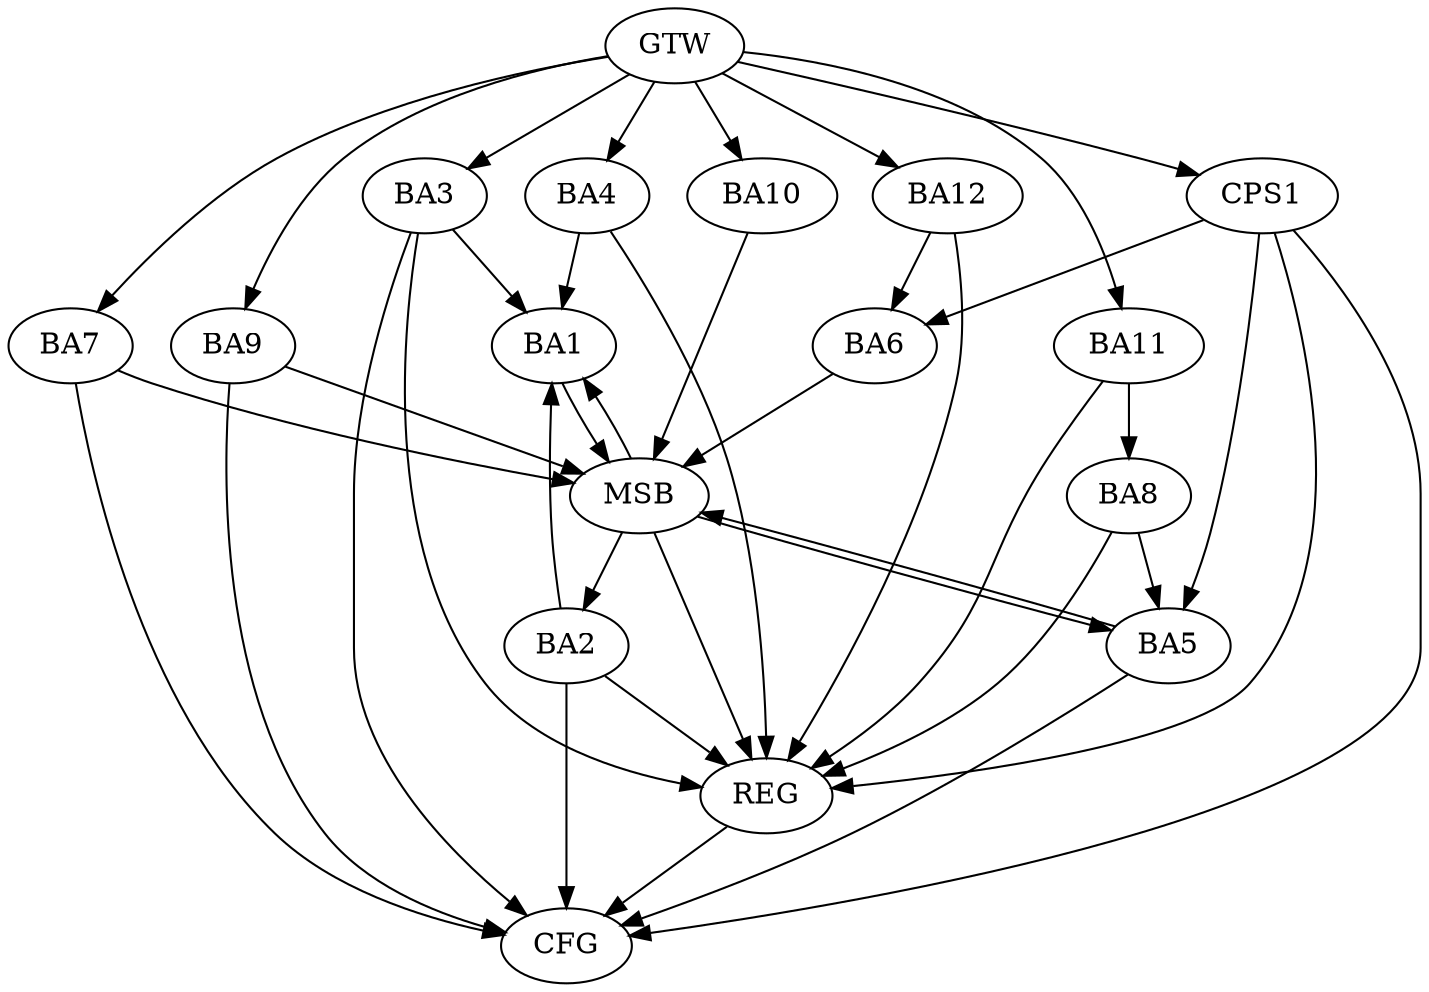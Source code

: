 strict digraph G {
  BA1 [ label="BA1" ];
  BA2 [ label="BA2" ];
  BA3 [ label="BA3" ];
  BA4 [ label="BA4" ];
  BA5 [ label="BA5" ];
  BA6 [ label="BA6" ];
  BA7 [ label="BA7" ];
  BA8 [ label="BA8" ];
  BA9 [ label="BA9" ];
  BA10 [ label="BA10" ];
  BA11 [ label="BA11" ];
  BA12 [ label="BA12" ];
  CPS1 [ label="CPS1" ];
  GTW [ label="GTW" ];
  REG [ label="REG" ];
  MSB [ label="MSB" ];
  CFG [ label="CFG" ];
  BA2 -> BA1;
  BA3 -> BA1;
  BA4 -> BA1;
  BA8 -> BA5;
  BA11 -> BA8;
  BA12 -> BA6;
  CPS1 -> BA5;
  CPS1 -> BA6;
  GTW -> BA3;
  GTW -> BA4;
  GTW -> BA7;
  GTW -> BA9;
  GTW -> BA10;
  GTW -> BA11;
  GTW -> BA12;
  GTW -> CPS1;
  BA2 -> REG;
  BA3 -> REG;
  BA4 -> REG;
  BA8 -> REG;
  BA11 -> REG;
  BA12 -> REG;
  CPS1 -> REG;
  BA1 -> MSB;
  MSB -> BA2;
  MSB -> REG;
  BA5 -> MSB;
  MSB -> BA1;
  BA6 -> MSB;
  BA7 -> MSB;
  BA9 -> MSB;
  MSB -> BA5;
  BA10 -> MSB;
  BA3 -> CFG;
  CPS1 -> CFG;
  BA7 -> CFG;
  BA2 -> CFG;
  BA9 -> CFG;
  BA5 -> CFG;
  REG -> CFG;
}
